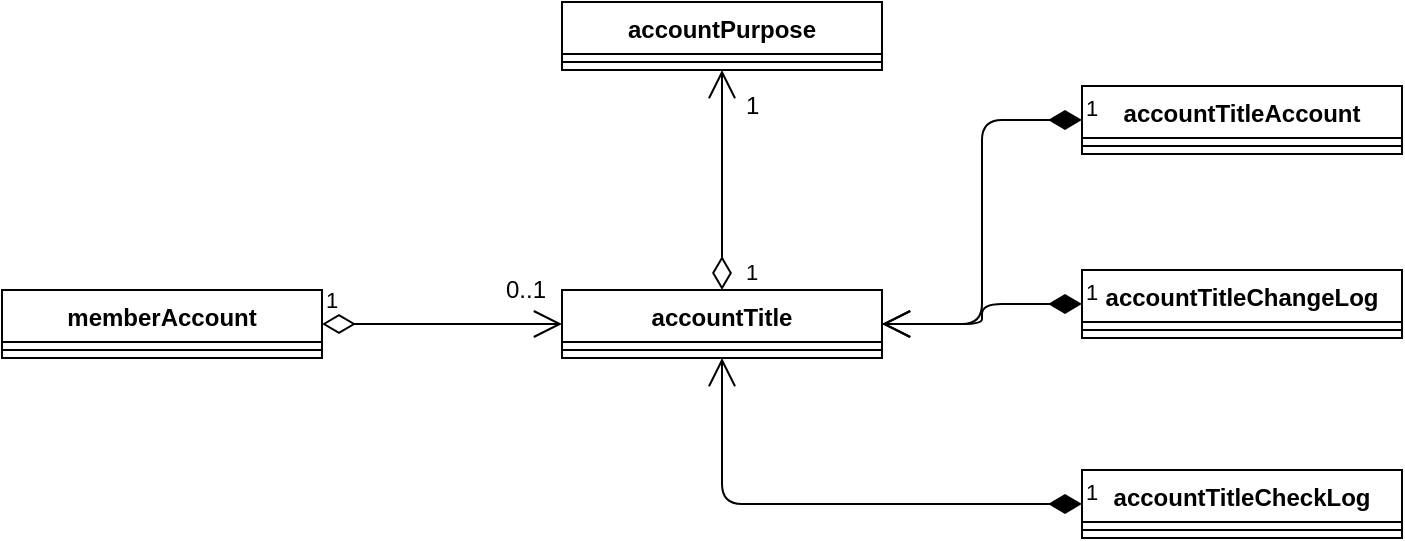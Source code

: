 <mxfile version="10.6.6" type="github"><diagram id="tgx_kycsZ7gLmWcPU7HP" name="账户和科目关系"><mxGraphModel dx="1158" dy="616" grid="1" gridSize="10" guides="1" tooltips="1" connect="1" arrows="1" fold="1" page="1" pageScale="1" pageWidth="827" pageHeight="1169" math="0" shadow="0"><root><mxCell id="0"/><mxCell id="1" parent="0"/><mxCell id="2QyuLVchhxQrmNl1iEZX-6" value="memberAccount" style="swimlane;fontStyle=1;align=center;verticalAlign=top;childLayout=stackLayout;horizontal=1;startSize=26;horizontalStack=0;resizeParent=1;resizeParentMax=0;resizeLast=0;collapsible=1;marginBottom=0;" vertex="1" parent="1"><mxGeometry x="20" y="180" width="160" height="34" as="geometry"><mxRectangle x="20" y="100" width="90" height="26" as="alternateBounds"/></mxGeometry></mxCell><mxCell id="2QyuLVchhxQrmNl1iEZX-7" value="" style="line;strokeWidth=1;fillColor=none;align=left;verticalAlign=middle;spacingTop=-1;spacingLeft=3;spacingRight=3;rotatable=0;labelPosition=right;points=[];portConstraint=eastwest;" vertex="1" parent="2QyuLVchhxQrmNl1iEZX-6"><mxGeometry y="26" width="160" height="8" as="geometry"/></mxCell><mxCell id="2QyuLVchhxQrmNl1iEZX-10" value="accountTitle&#10;&#10;" style="swimlane;fontStyle=1;align=center;verticalAlign=top;childLayout=stackLayout;horizontal=1;startSize=26;horizontalStack=0;resizeParent=1;resizeParentMax=0;resizeLast=0;collapsible=1;marginBottom=0;" vertex="1" parent="1"><mxGeometry x="300" y="180" width="160" height="34" as="geometry"><mxRectangle x="20" y="100" width="90" height="26" as="alternateBounds"/></mxGeometry></mxCell><mxCell id="2QyuLVchhxQrmNl1iEZX-11" value="" style="line;strokeWidth=1;fillColor=none;align=left;verticalAlign=middle;spacingTop=-1;spacingLeft=3;spacingRight=3;rotatable=0;labelPosition=right;points=[];portConstraint=eastwest;" vertex="1" parent="2QyuLVchhxQrmNl1iEZX-10"><mxGeometry y="26" width="160" height="8" as="geometry"/></mxCell><mxCell id="2QyuLVchhxQrmNl1iEZX-12" value="accountPurpose&#10;" style="swimlane;fontStyle=1;align=center;verticalAlign=top;childLayout=stackLayout;horizontal=1;startSize=26;horizontalStack=0;resizeParent=1;resizeParentMax=0;resizeLast=0;collapsible=1;marginBottom=0;" vertex="1" parent="1"><mxGeometry x="300" y="36" width="160" height="34" as="geometry"><mxRectangle x="20" y="100" width="90" height="26" as="alternateBounds"/></mxGeometry></mxCell><mxCell id="2QyuLVchhxQrmNl1iEZX-13" value="" style="line;strokeWidth=1;fillColor=none;align=left;verticalAlign=middle;spacingTop=-1;spacingLeft=3;spacingRight=3;rotatable=0;labelPosition=right;points=[];portConstraint=eastwest;" vertex="1" parent="2QyuLVchhxQrmNl1iEZX-12"><mxGeometry y="26" width="160" height="8" as="geometry"/></mxCell><mxCell id="2QyuLVchhxQrmNl1iEZX-14" value="accountTitleAccount&#10;&#10;" style="swimlane;fontStyle=1;align=center;verticalAlign=top;childLayout=stackLayout;horizontal=1;startSize=26;horizontalStack=0;resizeParent=1;resizeParentMax=0;resizeLast=0;collapsible=1;marginBottom=0;" vertex="1" parent="1"><mxGeometry x="560" y="78" width="160" height="34" as="geometry"><mxRectangle x="20" y="100" width="90" height="26" as="alternateBounds"/></mxGeometry></mxCell><mxCell id="2QyuLVchhxQrmNl1iEZX-15" value="" style="line;strokeWidth=1;fillColor=none;align=left;verticalAlign=middle;spacingTop=-1;spacingLeft=3;spacingRight=3;rotatable=0;labelPosition=right;points=[];portConstraint=eastwest;" vertex="1" parent="2QyuLVchhxQrmNl1iEZX-14"><mxGeometry y="26" width="160" height="8" as="geometry"/></mxCell><mxCell id="2QyuLVchhxQrmNl1iEZX-16" value="accountTitleChangeLog&#10;&#10;" style="swimlane;fontStyle=1;align=center;verticalAlign=top;childLayout=stackLayout;horizontal=1;startSize=26;horizontalStack=0;resizeParent=1;resizeParentMax=0;resizeLast=0;collapsible=1;marginBottom=0;" vertex="1" parent="1"><mxGeometry x="560" y="170" width="160" height="34" as="geometry"><mxRectangle x="20" y="100" width="90" height="26" as="alternateBounds"/></mxGeometry></mxCell><mxCell id="2QyuLVchhxQrmNl1iEZX-17" value="" style="line;strokeWidth=1;fillColor=none;align=left;verticalAlign=middle;spacingTop=-1;spacingLeft=3;spacingRight=3;rotatable=0;labelPosition=right;points=[];portConstraint=eastwest;" vertex="1" parent="2QyuLVchhxQrmNl1iEZX-16"><mxGeometry y="26" width="160" height="8" as="geometry"/></mxCell><mxCell id="YZuNyd5jL6YesgxZHjmW-1" value="accountTitleCheckLog&#10;&#10;" style="swimlane;fontStyle=1;align=center;verticalAlign=top;childLayout=stackLayout;horizontal=1;startSize=26;horizontalStack=0;resizeParent=1;resizeParentMax=0;resizeLast=0;collapsible=1;marginBottom=0;" vertex="1" parent="1"><mxGeometry x="560" y="270" width="160" height="34" as="geometry"><mxRectangle x="20" y="100" width="90" height="26" as="alternateBounds"/></mxGeometry></mxCell><mxCell id="YZuNyd5jL6YesgxZHjmW-2" value="" style="line;strokeWidth=1;fillColor=none;align=left;verticalAlign=middle;spacingTop=-1;spacingLeft=3;spacingRight=3;rotatable=0;labelPosition=right;points=[];portConstraint=eastwest;" vertex="1" parent="YZuNyd5jL6YesgxZHjmW-1"><mxGeometry y="26" width="160" height="8" as="geometry"/></mxCell><mxCell id="YZuNyd5jL6YesgxZHjmW-12" value="" style="group" vertex="1" connectable="0" parent="1"><mxGeometry x="270" y="170" width="40" height="20" as="geometry"/></mxCell><mxCell id="YZuNyd5jL6YesgxZHjmW-8" value="" style="group" vertex="1" connectable="0" parent="YZuNyd5jL6YesgxZHjmW-12"><mxGeometry width="40" height="20" as="geometry"/></mxCell><mxCell id="YZuNyd5jL6YesgxZHjmW-3" value="1" style="endArrow=open;html=1;endSize=12;startArrow=diamondThin;startSize=14;startFill=0;edgeStyle=orthogonalEdgeStyle;align=left;verticalAlign=bottom;exitX=1;exitY=0.5;exitDx=0;exitDy=0;entryX=0;entryY=0.5;entryDx=0;entryDy=0;" edge="1" parent="YZuNyd5jL6YesgxZHjmW-8" source="2QyuLVchhxQrmNl1iEZX-6" target="2QyuLVchhxQrmNl1iEZX-10"><mxGeometry x="-1" y="3" relative="1" as="geometry"><mxPoint x="270" y="86.5" as="sourcePoint"/><mxPoint x="430" y="86.5" as="targetPoint"/></mxGeometry></mxCell><mxCell id="YZuNyd5jL6YesgxZHjmW-4" value="0..1" style="text;html=1;resizable=0;points=[];autosize=1;align=left;verticalAlign=top;spacingTop=-4;" vertex="1" parent="YZuNyd5jL6YesgxZHjmW-8"><mxGeometry width="40" height="20" as="geometry"/></mxCell><mxCell id="YZuNyd5jL6YesgxZHjmW-17" value="1" style="endArrow=open;html=1;endSize=12;startArrow=diamondThin;startSize=14;startFill=0;edgeStyle=orthogonalEdgeStyle;align=left;verticalAlign=bottom;exitX=0.5;exitY=0;exitDx=0;exitDy=0;entryX=0.5;entryY=1;entryDx=0;entryDy=0;" edge="1" parent="1" source="2QyuLVchhxQrmNl1iEZX-10" target="2QyuLVchhxQrmNl1iEZX-12"><mxGeometry x="-1" y="-10" relative="1" as="geometry"><mxPoint x="440" y="120" as="sourcePoint"/><mxPoint x="600" y="120" as="targetPoint"/><mxPoint as="offset"/></mxGeometry></mxCell><mxCell id="YZuNyd5jL6YesgxZHjmW-18" value="1" style="text;html=1;resizable=0;points=[];autosize=1;align=left;verticalAlign=top;spacingTop=-4;" vertex="1" parent="1"><mxGeometry x="390" y="78" width="20" height="20" as="geometry"/></mxCell><mxCell id="YZuNyd5jL6YesgxZHjmW-19" value="1" style="endArrow=open;html=1;endSize=12;startArrow=diamondThin;startSize=14;startFill=1;edgeStyle=orthogonalEdgeStyle;align=left;verticalAlign=bottom;exitX=0;exitY=0.5;exitDx=0;exitDy=0;entryX=1;entryY=0.5;entryDx=0;entryDy=0;" edge="1" parent="1" source="2QyuLVchhxQrmNl1iEZX-14" target="2QyuLVchhxQrmNl1iEZX-10"><mxGeometry x="-1" y="3" relative="1" as="geometry"><mxPoint x="20" y="330" as="sourcePoint"/><mxPoint x="180" y="330" as="targetPoint"/></mxGeometry></mxCell><mxCell id="YZuNyd5jL6YesgxZHjmW-20" value="1" style="endArrow=open;html=1;endSize=12;startArrow=diamondThin;startSize=14;startFill=1;edgeStyle=orthogonalEdgeStyle;align=left;verticalAlign=bottom;exitX=0;exitY=0.5;exitDx=0;exitDy=0;" edge="1" parent="1" source="2QyuLVchhxQrmNl1iEZX-16" target="2QyuLVchhxQrmNl1iEZX-10"><mxGeometry x="-1" y="3" relative="1" as="geometry"><mxPoint x="570" y="105" as="sourcePoint"/><mxPoint x="470" y="207" as="targetPoint"/></mxGeometry></mxCell><mxCell id="YZuNyd5jL6YesgxZHjmW-21" value="1" style="endArrow=open;html=1;endSize=12;startArrow=diamondThin;startSize=14;startFill=1;edgeStyle=orthogonalEdgeStyle;align=left;verticalAlign=bottom;exitX=0;exitY=0.5;exitDx=0;exitDy=0;" edge="1" parent="1" source="YZuNyd5jL6YesgxZHjmW-1" target="2QyuLVchhxQrmNl1iEZX-10"><mxGeometry x="-1" y="3" relative="1" as="geometry"><mxPoint x="570" y="197" as="sourcePoint"/><mxPoint x="470" y="207" as="targetPoint"/></mxGeometry></mxCell></root></mxGraphModel></diagram></mxfile>